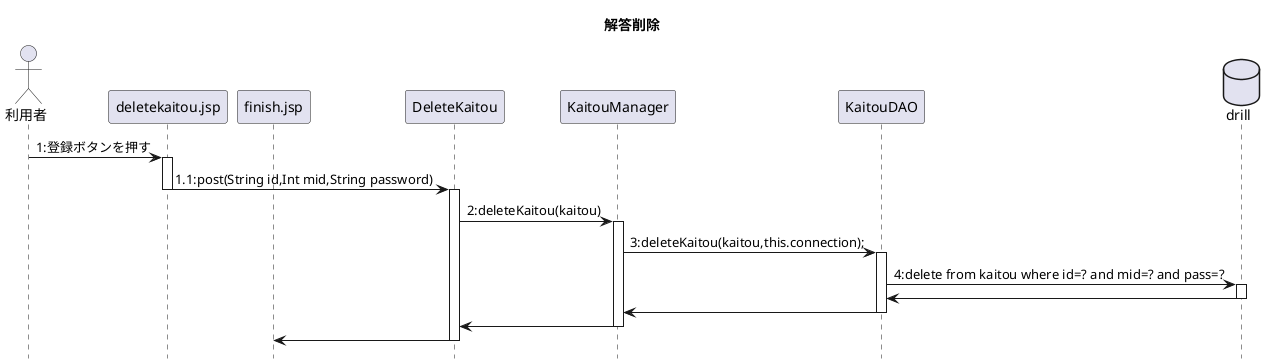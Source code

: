@startuml .
title 解答削除
hide footbox
'これで囲むとコメントをかけます'

'登場するオブジェクトを宣言 as でpuファイル上の略称を設定'
actor 利用者 as actor
participant deletekaitou.jsp as start
participant finish.jsp as finish
participant DeleteKaitou as controller
participant KaitouManager as service
participant KaitouDAO as dao
database drill as informations

'やじるしを記述'
actor -> start : 1:登録ボタンを押す
'矢印の先端から四角をactivateで生成'
activate start

'矢印を発生'
start -> controller : 1.1:post(String id,Int mid,String password) 
'矢印の根本=四角の終了をdeactivateで記述'
deactivate start
activate controller


controller -> service : 2:deleteKaitou(kaitou)
activate service

'メソッド名はCamelCaseで基本書きます'
service -> dao : 3:deleteKaitou(kaitou,this.connection);
activate dao

dao -> informations : 4:delete from kaitou where id=? and mid=? and pass=?

activate informations
informations -> dao
deactivate informations
'戻りの場合はdeactivateが根本側になるのに注意'
dao -> service : 
deactivate dao

service -> controller : 
deactivate service


controller -> finish : 
deactivate controller


@enduml
Footer
© 2022 GitHub, Inc.
Footer navigation
